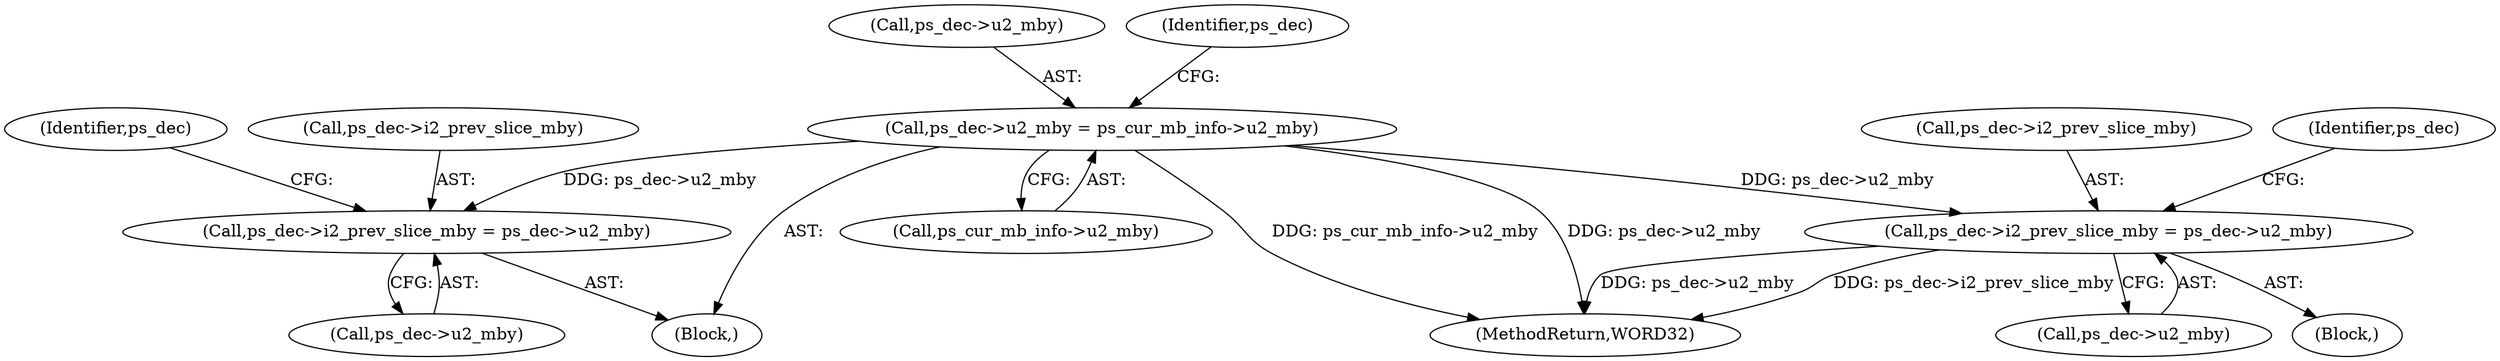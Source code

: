 digraph "0_Android_e629194c62a9a129ce378e08cb1059a8a53f1795_0@pointer" {
"1000567" [label="(Call,ps_dec->u2_mby = ps_cur_mb_info->u2_mby)"];
"1000734" [label="(Call,ps_dec->i2_prev_slice_mby = ps_dec->u2_mby)"];
"1001331" [label="(Call,ps_dec->i2_prev_slice_mby = ps_dec->u2_mby)"];
"1001358" [label="(MethodReturn,WORD32)"];
"1000743" [label="(Identifier,ps_dec)"];
"1000734" [label="(Call,ps_dec->i2_prev_slice_mby = ps_dec->u2_mby)"];
"1001331" [label="(Call,ps_dec->i2_prev_slice_mby = ps_dec->u2_mby)"];
"1000571" [label="(Call,ps_cur_mb_info->u2_mby)"];
"1001332" [label="(Call,ps_dec->i2_prev_slice_mby)"];
"1000522" [label="(Block,)"];
"1000735" [label="(Call,ps_dec->i2_prev_slice_mby)"];
"1000738" [label="(Call,ps_dec->u2_mby)"];
"1001341" [label="(Identifier,ps_dec)"];
"1001335" [label="(Call,ps_dec->u2_mby)"];
"1000567" [label="(Call,ps_dec->u2_mby = ps_cur_mb_info->u2_mby)"];
"1000568" [label="(Call,ps_dec->u2_mby)"];
"1000137" [label="(Block,)"];
"1000576" [label="(Identifier,ps_dec)"];
"1000567" -> "1000522"  [label="AST: "];
"1000567" -> "1000571"  [label="CFG: "];
"1000568" -> "1000567"  [label="AST: "];
"1000571" -> "1000567"  [label="AST: "];
"1000576" -> "1000567"  [label="CFG: "];
"1000567" -> "1001358"  [label="DDG: ps_cur_mb_info->u2_mby"];
"1000567" -> "1001358"  [label="DDG: ps_dec->u2_mby"];
"1000567" -> "1000734"  [label="DDG: ps_dec->u2_mby"];
"1000567" -> "1001331"  [label="DDG: ps_dec->u2_mby"];
"1000734" -> "1000522"  [label="AST: "];
"1000734" -> "1000738"  [label="CFG: "];
"1000735" -> "1000734"  [label="AST: "];
"1000738" -> "1000734"  [label="AST: "];
"1000743" -> "1000734"  [label="CFG: "];
"1001331" -> "1000137"  [label="AST: "];
"1001331" -> "1001335"  [label="CFG: "];
"1001332" -> "1001331"  [label="AST: "];
"1001335" -> "1001331"  [label="AST: "];
"1001341" -> "1001331"  [label="CFG: "];
"1001331" -> "1001358"  [label="DDG: ps_dec->i2_prev_slice_mby"];
"1001331" -> "1001358"  [label="DDG: ps_dec->u2_mby"];
}
